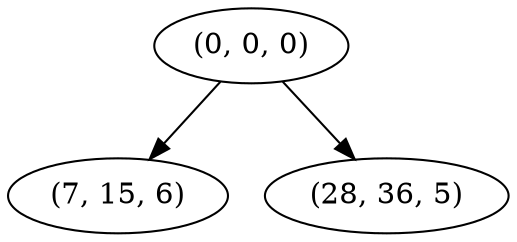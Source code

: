 digraph tree {
    "(0, 0, 0)";
    "(7, 15, 6)";
    "(28, 36, 5)";
    "(0, 0, 0)" -> "(7, 15, 6)";
    "(0, 0, 0)" -> "(28, 36, 5)";
}
